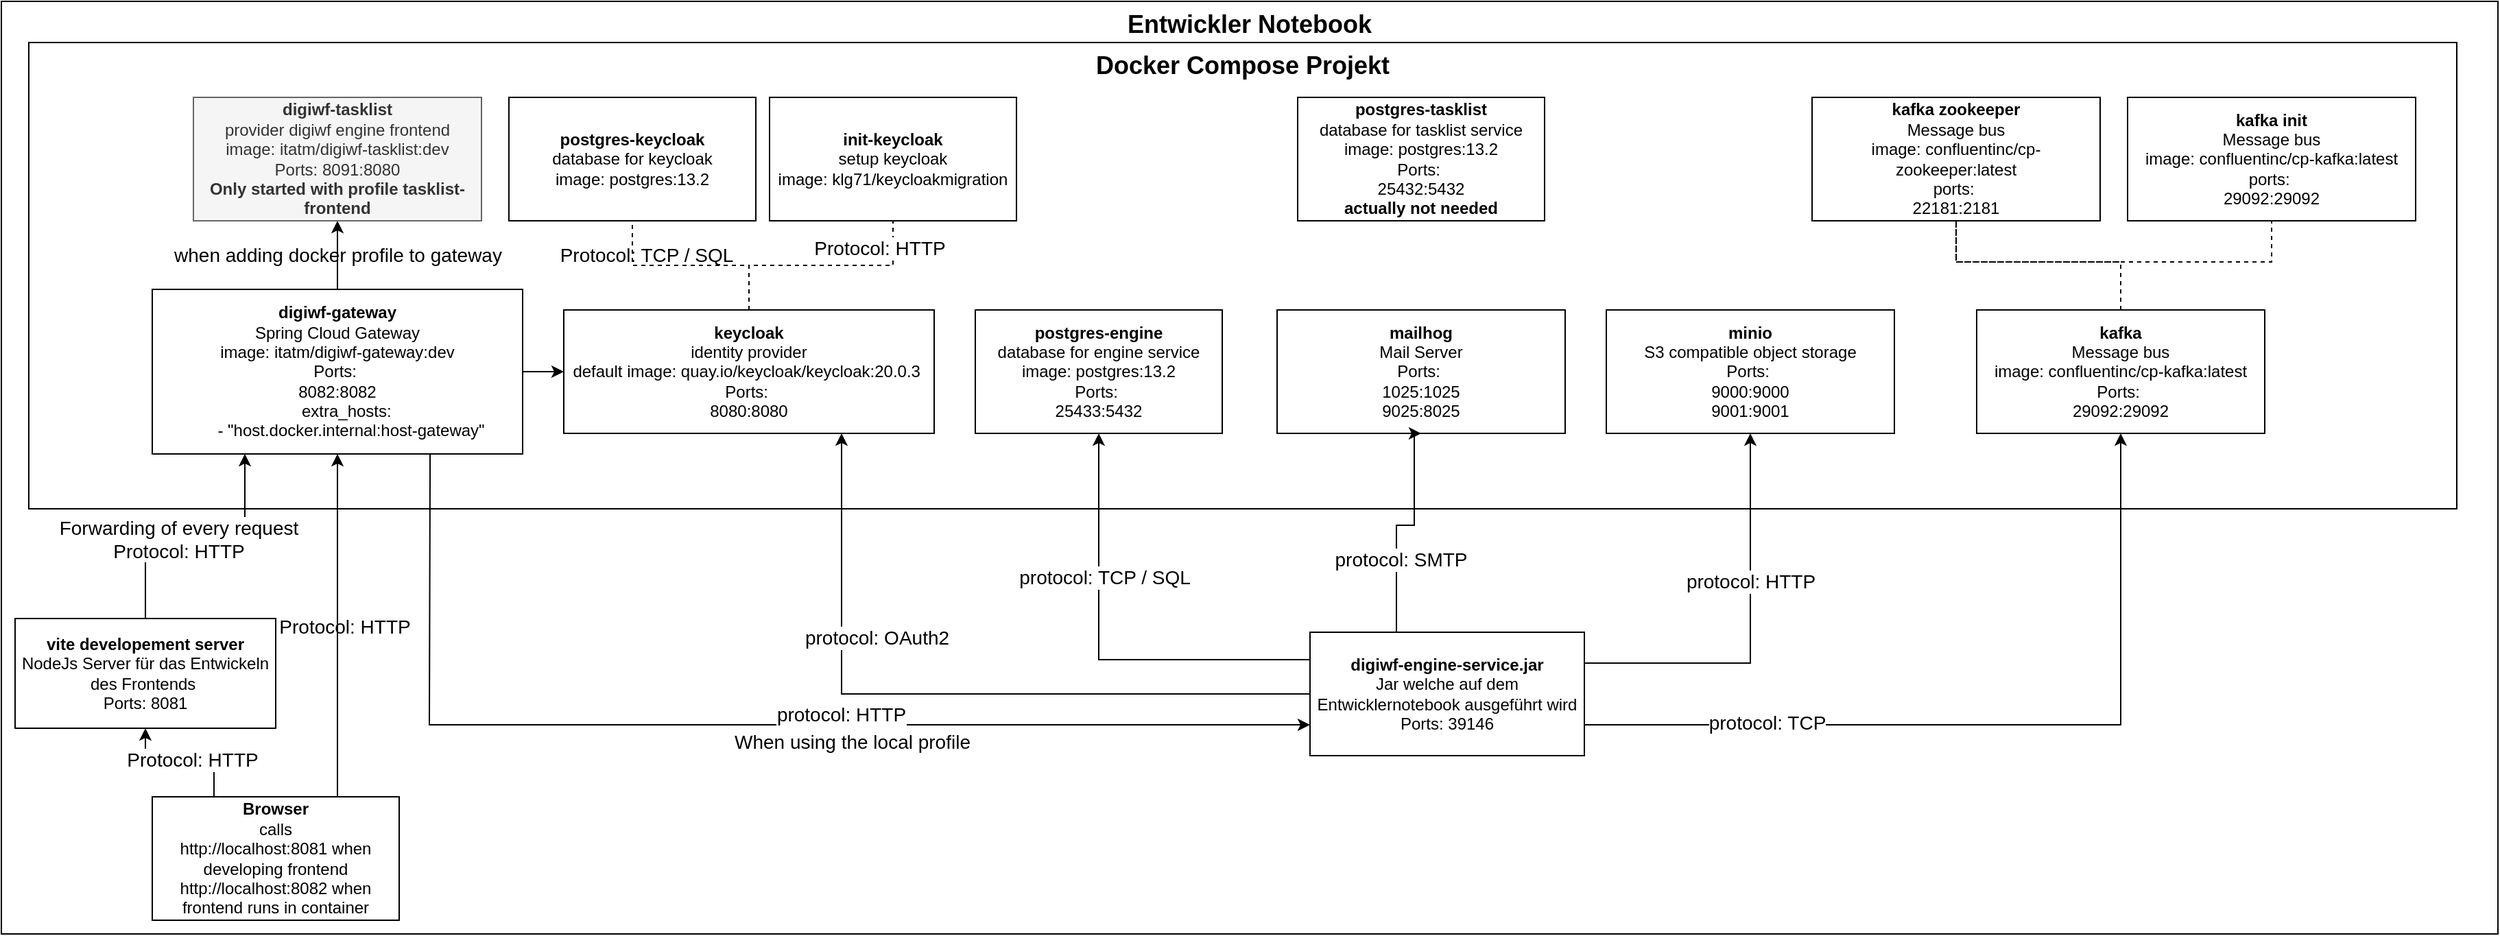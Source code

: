<mxfile version="20.8.16" type="device"><diagram name="Seite-1" id="u9NNCb1FChSwjsIFS-_d"><mxGraphModel dx="2471" dy="965" grid="1" gridSize="10" guides="1" tooltips="1" connect="1" arrows="1" fold="1" page="1" pageScale="1" pageWidth="827" pageHeight="1169" math="0" shadow="0"><root><mxCell id="0"/><mxCell id="1" parent="0"/><mxCell id="O3iAAVkKZXWzSwRqNO1y-24" value="Entwickler Notebook&lt;br&gt;&lt;span style=&quot;font-weight: normal;&quot;&gt;Hostnames: localhost, keycloak&lt;/span&gt;" style="rounded=0;whiteSpace=wrap;html=1;fontSize=18;fontStyle=1;verticalAlign=top;" parent="1" vertex="1"><mxGeometry x="-540" y="100" width="1820" height="680" as="geometry"/></mxCell><mxCell id="O3iAAVkKZXWzSwRqNO1y-16" value="&lt;b&gt;&lt;font style=&quot;font-size: 18px;&quot;&gt;Docker Compose Projekt&lt;/font&gt;&lt;/b&gt;" style="rounded=0;whiteSpace=wrap;html=1;verticalAlign=top;" parent="1" vertex="1"><mxGeometry x="-520" y="130" width="1770" height="340" as="geometry"/></mxCell><mxCell id="4xM61CtjUwfQWaCUwlGI-1" value="&lt;b&gt;mailhog&lt;/b&gt;&lt;br&gt;Mail Server&lt;br&gt;Ports:&amp;nbsp;&lt;br&gt;1025:1025&lt;br&gt;9025:8025" style="rounded=0;whiteSpace=wrap;html=1;" parent="1" vertex="1"><mxGeometry x="390" y="325" width="210" height="90" as="geometry"/></mxCell><mxCell id="4xM61CtjUwfQWaCUwlGI-2" value="&lt;b&gt;minio&lt;/b&gt;&lt;br&gt;S3 compatible object storage&lt;br&gt;Ports:&amp;nbsp;&lt;br&gt;9000:9000&lt;br&gt;9001:9001" style="rounded=0;whiteSpace=wrap;html=1;" parent="1" vertex="1"><mxGeometry x="630" y="325" width="210" height="90" as="geometry"/></mxCell><mxCell id="EQGx6TwM632Cud9_Syy3-17" style="edgeStyle=orthogonalEdgeStyle;rounded=0;orthogonalLoop=1;jettySize=auto;html=1;exitX=0.5;exitY=0;exitDx=0;exitDy=0;entryX=0.5;entryY=1;entryDx=0;entryDy=0;dashed=1;labelBackgroundColor=none;fontSize=14;endArrow=none;endFill=0;" edge="1" parent="1" source="4xM61CtjUwfQWaCUwlGI-3" target="4xM61CtjUwfQWaCUwlGI-4"><mxGeometry relative="1" as="geometry"><Array as="points"><mxPoint x="1005" y="290"/><mxPoint x="885" y="290"/></Array></mxGeometry></mxCell><mxCell id="4xM61CtjUwfQWaCUwlGI-3" value="&lt;b&gt;kafka&lt;/b&gt;&lt;br&gt;Message bus&lt;br&gt;image: confluentinc/cp-kafka:latest&lt;br&gt;Ports:&amp;nbsp;&lt;br&gt;29092:29092" style="rounded=0;whiteSpace=wrap;html=1;" parent="1" vertex="1"><mxGeometry x="900" y="325" width="210" height="90" as="geometry"/></mxCell><mxCell id="O3iAAVkKZXWzSwRqNO1y-35" style="edgeStyle=orthogonalEdgeStyle;rounded=0;orthogonalLoop=1;jettySize=auto;html=1;exitX=0.5;exitY=1;exitDx=0;exitDy=0;entryX=0.5;entryY=1;entryDx=0;entryDy=0;dashed=1;fontSize=18;endArrow=none;endFill=0;" parent="1" source="4xM61CtjUwfQWaCUwlGI-4" target="4xM61CtjUwfQWaCUwlGI-5" edge="1"><mxGeometry relative="1" as="geometry"><Array as="points"><mxPoint x="885" y="290"/><mxPoint x="1115" y="290"/></Array></mxGeometry></mxCell><mxCell id="4xM61CtjUwfQWaCUwlGI-4" value="&lt;b&gt;kafka zookeeper&lt;/b&gt;&lt;br&gt;Message bus&lt;br&gt;image: confluentinc/cp-zookeeper:latest&lt;br&gt;ports:&amp;nbsp;&lt;br&gt;22181:2181" style="rounded=0;whiteSpace=wrap;html=1;" parent="1" vertex="1"><mxGeometry x="780" y="170" width="210" height="90" as="geometry"/></mxCell><mxCell id="4xM61CtjUwfQWaCUwlGI-5" value="&lt;b&gt;kafka init&lt;/b&gt;&lt;br&gt;Message bus&lt;br&gt;image: confluentinc/cp-kafka:latest&lt;br&gt;ports:&amp;nbsp;&lt;br&gt;29092:29092" style="rounded=0;whiteSpace=wrap;html=1;" parent="1" vertex="1"><mxGeometry x="1010" y="170" width="210" height="90" as="geometry"/></mxCell><mxCell id="vrqY4HltIvwX_i7KwMGw-4" value="When using the local profile" style="edgeStyle=orthogonalEdgeStyle;rounded=0;orthogonalLoop=1;jettySize=auto;html=1;exitX=0.75;exitY=1;exitDx=0;exitDy=0;entryX=0;entryY=0.75;entryDx=0;entryDy=0;fontSize=14;" parent="1" source="O3iAAVkKZXWzSwRqNO1y-1" target="O3iAAVkKZXWzSwRqNO1y-18" edge="1"><mxGeometry x="0.204" y="-12" relative="1" as="geometry"><mxPoint as="offset"/><Array as="points"><mxPoint x="-228" y="445"/><mxPoint x="-228" y="628"/><mxPoint x="380" y="628"/></Array></mxGeometry></mxCell><mxCell id="EQGx6TwM632Cud9_Syy3-1" value="&lt;font style=&quot;font-size: 14px;&quot;&gt;protocol: HTTP&lt;/font&gt;" style="edgeLabel;html=1;align=center;verticalAlign=middle;resizable=0;points=[];" vertex="1" connectable="0" parent="vrqY4HltIvwX_i7KwMGw-4"><mxGeometry x="0.35" relative="1" as="geometry"><mxPoint x="-69" y="-8" as="offset"/></mxGeometry></mxCell><mxCell id="EQGx6TwM632Cud9_Syy3-16" value="when adding docker profile to gateway" style="edgeStyle=orthogonalEdgeStyle;rounded=0;orthogonalLoop=1;jettySize=auto;html=1;exitX=0.5;exitY=0;exitDx=0;exitDy=0;entryX=0.5;entryY=1;entryDx=0;entryDy=0;labelBackgroundColor=none;fontSize=14;" edge="1" parent="1" source="O3iAAVkKZXWzSwRqNO1y-1" target="O3iAAVkKZXWzSwRqNO1y-5"><mxGeometry relative="1" as="geometry"/></mxCell><mxCell id="EQGx6TwM632Cud9_Syy3-18" style="edgeStyle=orthogonalEdgeStyle;rounded=0;orthogonalLoop=1;jettySize=auto;html=1;exitX=1;exitY=0.5;exitDx=0;exitDy=0;entryX=0;entryY=0.5;entryDx=0;entryDy=0;labelBackgroundColor=none;fontSize=14;endArrow=classic;endFill=1;" edge="1" parent="1" source="O3iAAVkKZXWzSwRqNO1y-1" target="O3iAAVkKZXWzSwRqNO1y-7"><mxGeometry relative="1" as="geometry"/></mxCell><mxCell id="O3iAAVkKZXWzSwRqNO1y-1" value="&lt;b&gt;digiwf-gateway&lt;/b&gt;&lt;br&gt;Spring Cloud Gateway&lt;br&gt;image:&amp;nbsp;itatm/digiwf-gateway:dev&lt;br&gt;Ports:&amp;nbsp;&lt;br&gt;8082:8082&lt;br&gt;&lt;div&gt;&amp;nbsp; &amp;nbsp; extra_hosts:&lt;/div&gt;&lt;div&gt;&amp;nbsp; &amp;nbsp; &amp;nbsp; - &quot;host.docker.internal:host-gateway&quot;&lt;/div&gt;" style="rounded=0;whiteSpace=wrap;html=1;" parent="1" vertex="1"><mxGeometry x="-430" y="310" width="270" height="120" as="geometry"/></mxCell><mxCell id="O3iAAVkKZXWzSwRqNO1y-5" value="&lt;b&gt;digiwf-tasklist&lt;/b&gt;&lt;br&gt;provider digiwf engine frontend&lt;br&gt;image:&amp;nbsp;itatm/digiwf-tasklist:dev&lt;br&gt;Ports:&amp;nbsp;8091&lt;span style=&quot;background-color: initial;&quot;&gt;:8080&lt;/span&gt;&lt;br&gt;&lt;b&gt;Only started with profile tasklist-frontend&lt;/b&gt;" style="rounded=0;whiteSpace=wrap;html=1;fillColor=#f5f5f5;fontColor=#333333;strokeColor=#666666;" parent="1" vertex="1"><mxGeometry x="-400" y="170" width="210" height="90" as="geometry"/></mxCell><mxCell id="O3iAAVkKZXWzSwRqNO1y-10" style="edgeStyle=orthogonalEdgeStyle;rounded=0;orthogonalLoop=1;jettySize=auto;html=1;exitX=0.5;exitY=0;exitDx=0;exitDy=0;entryX=0.5;entryY=1;entryDx=0;entryDy=0;dashed=1;endArrow=none;endFill=0;" parent="1" source="O3iAAVkKZXWzSwRqNO1y-7" target="O3iAAVkKZXWzSwRqNO1y-9" edge="1"><mxGeometry relative="1" as="geometry"/></mxCell><mxCell id="EQGx6TwM632Cud9_Syy3-4" value="Protocol: HTTP" style="edgeLabel;html=1;align=center;verticalAlign=middle;resizable=0;points=[];fontSize=14;" vertex="1" connectable="0" parent="O3iAAVkKZXWzSwRqNO1y-10"><mxGeometry x="0.66" y="1" relative="1" as="geometry"><mxPoint x="-9" y="-9" as="offset"/></mxGeometry></mxCell><mxCell id="O3iAAVkKZXWzSwRqNO1y-12" value="&#10;&lt;span style=&quot;color: rgb(0, 0, 0); font-family: Helvetica; font-size: 14px; font-style: normal; font-variant-ligatures: normal; font-variant-caps: normal; font-weight: 400; letter-spacing: normal; orphans: 2; text-align: center; text-indent: 0px; text-transform: none; widows: 2; word-spacing: 0px; -webkit-text-stroke-width: 0px; text-decoration-thickness: initial; text-decoration-style: initial; text-decoration-color: initial; float: none; display: inline !important;&quot;&gt;Protocol: TCP / SQL&lt;/span&gt;&#10;&#10;" style="edgeStyle=orthogonalEdgeStyle;rounded=0;orthogonalLoop=1;jettySize=auto;html=1;exitX=0.5;exitY=0;exitDx=0;exitDy=0;entryX=0.5;entryY=1;entryDx=0;entryDy=0;dashed=1;endArrow=none;endFill=0;labelBackgroundColor=none;" parent="1" source="O3iAAVkKZXWzSwRqNO1y-7" target="O3iAAVkKZXWzSwRqNO1y-11" edge="1"><mxGeometry x="0.434" y="-2" relative="1" as="geometry"><mxPoint as="offset"/></mxGeometry></mxCell><mxCell id="O3iAAVkKZXWzSwRqNO1y-7" value="&lt;b&gt;keycloak&lt;/b&gt;&lt;br&gt;identity provider&lt;br&gt;default image:&amp;nbsp;quay.io/keycloak/keycloak:20.0.3&amp;nbsp;&lt;br&gt;Ports:&amp;nbsp;&lt;br&gt;8080:8080" style="rounded=0;whiteSpace=wrap;html=1;" parent="1" vertex="1"><mxGeometry x="-130" y="325" width="270" height="90" as="geometry"/></mxCell><mxCell id="O3iAAVkKZXWzSwRqNO1y-9" value="&lt;b&gt;init-keycloak&lt;/b&gt;&lt;br&gt;setup keycloak&lt;br&gt;image:&amp;nbsp;klg71/keycloakmigration" style="rounded=0;whiteSpace=wrap;html=1;" parent="1" vertex="1"><mxGeometry x="20" y="170" width="180" height="90" as="geometry"/></mxCell><mxCell id="O3iAAVkKZXWzSwRqNO1y-11" value="&lt;b&gt;postgres-keycloak&lt;/b&gt;&lt;br&gt;database for keycloak&lt;br&gt;image:&amp;nbsp;postgres:13.2" style="rounded=0;whiteSpace=wrap;html=1;" parent="1" vertex="1"><mxGeometry x="-170" y="170" width="180" height="90" as="geometry"/></mxCell><mxCell id="O3iAAVkKZXWzSwRqNO1y-13" value="&lt;b&gt;postgres-engine&lt;br&gt;&lt;/b&gt;database for engine service&lt;br&gt;image:&amp;nbsp;postgres:13.2&lt;br&gt;Ports:&amp;nbsp;&lt;br style=&quot;border-color: var(--border-color);&quot;&gt;25433:5432" style="rounded=0;whiteSpace=wrap;html=1;" parent="1" vertex="1"><mxGeometry x="170" y="325" width="180" height="90" as="geometry"/></mxCell><mxCell id="O3iAAVkKZXWzSwRqNO1y-14" value="&lt;b&gt;postgres-tasklist&lt;br&gt;&lt;/b&gt;database for tasklist service&lt;br&gt;image:&amp;nbsp;postgres:13.2&lt;br&gt;Ports:&amp;nbsp;&lt;br style=&quot;border-color: var(--border-color);&quot;&gt;25432:5432&lt;br&gt;&lt;b&gt;actually not needed&lt;/b&gt;" style="rounded=0;whiteSpace=wrap;html=1;" parent="1" vertex="1"><mxGeometry x="405" y="170" width="180" height="90" as="geometry"/></mxCell><mxCell id="O3iAAVkKZXWzSwRqNO1y-19" style="edgeStyle=orthogonalEdgeStyle;rounded=0;orthogonalLoop=1;jettySize=auto;html=1;exitX=0;exitY=0.25;exitDx=0;exitDy=0;entryX=0.5;entryY=1;entryDx=0;entryDy=0;fontSize=14;endArrow=classic;endFill=1;" parent="1" source="O3iAAVkKZXWzSwRqNO1y-18" target="O3iAAVkKZXWzSwRqNO1y-13" edge="1"><mxGeometry relative="1" as="geometry"><Array as="points"><mxPoint x="260" y="580"/></Array></mxGeometry></mxCell><mxCell id="O3iAAVkKZXWzSwRqNO1y-20" value="protocol: TCP / SQL" style="edgeLabel;html=1;align=center;verticalAlign=middle;resizable=0;points=[];fontSize=14;" parent="O3iAAVkKZXWzSwRqNO1y-19" vertex="1" connectable="0"><mxGeometry x="-0.244" y="1" relative="1" as="geometry"><mxPoint x="-31" y="-61" as="offset"/></mxGeometry></mxCell><mxCell id="EQGx6TwM632Cud9_Syy3-5" style="edgeStyle=orthogonalEdgeStyle;rounded=0;orthogonalLoop=1;jettySize=auto;html=1;exitX=1;exitY=0.75;exitDx=0;exitDy=0;entryX=0.5;entryY=1;entryDx=0;entryDy=0;labelBackgroundColor=none;fontSize=14;" edge="1" parent="1" source="O3iAAVkKZXWzSwRqNO1y-18" target="4xM61CtjUwfQWaCUwlGI-3"><mxGeometry relative="1" as="geometry"/></mxCell><mxCell id="EQGx6TwM632Cud9_Syy3-20" value="protocol: TCP" style="edgeLabel;html=1;align=center;verticalAlign=middle;resizable=0;points=[];fontSize=14;" vertex="1" connectable="0" parent="EQGx6TwM632Cud9_Syy3-5"><mxGeometry x="-0.559" y="2" relative="1" as="geometry"><mxPoint as="offset"/></mxGeometry></mxCell><mxCell id="EQGx6TwM632Cud9_Syy3-7" style="edgeStyle=orthogonalEdgeStyle;rounded=0;orthogonalLoop=1;jettySize=auto;html=1;exitX=0.25;exitY=0;exitDx=0;exitDy=0;entryX=0.5;entryY=1;entryDx=0;entryDy=0;labelBackgroundColor=none;fontSize=14;" edge="1" parent="1" source="O3iAAVkKZXWzSwRqNO1y-18" target="4xM61CtjUwfQWaCUwlGI-1"><mxGeometry relative="1" as="geometry"><Array as="points"><mxPoint x="477" y="482"/><mxPoint x="490" y="482"/><mxPoint x="490" y="415"/></Array></mxGeometry></mxCell><mxCell id="EQGx6TwM632Cud9_Syy3-10" value="protocol: SMTP" style="edgeLabel;html=1;align=center;verticalAlign=middle;resizable=0;points=[];fontSize=14;" vertex="1" connectable="0" parent="EQGx6TwM632Cud9_Syy3-7"><mxGeometry x="0.41" y="3" relative="1" as="geometry"><mxPoint x="-7" y="45" as="offset"/></mxGeometry></mxCell><mxCell id="EQGx6TwM632Cud9_Syy3-8" style="edgeStyle=orthogonalEdgeStyle;rounded=0;orthogonalLoop=1;jettySize=auto;html=1;exitX=1;exitY=0.25;exitDx=0;exitDy=0;entryX=0.5;entryY=1;entryDx=0;entryDy=0;labelBackgroundColor=none;fontSize=14;" edge="1" parent="1" source="O3iAAVkKZXWzSwRqNO1y-18" target="4xM61CtjUwfQWaCUwlGI-2"><mxGeometry relative="1" as="geometry"/></mxCell><mxCell id="EQGx6TwM632Cud9_Syy3-11" value="protocol: HTTP" style="edgeLabel;html=1;align=center;verticalAlign=middle;resizable=0;points=[];fontSize=14;" vertex="1" connectable="0" parent="EQGx6TwM632Cud9_Syy3-8"><mxGeometry x="0.343" relative="1" as="geometry"><mxPoint y="13" as="offset"/></mxGeometry></mxCell><mxCell id="EQGx6TwM632Cud9_Syy3-13" style="edgeStyle=orthogonalEdgeStyle;rounded=0;orthogonalLoop=1;jettySize=auto;html=1;exitX=0;exitY=0.5;exitDx=0;exitDy=0;entryX=0.75;entryY=1;entryDx=0;entryDy=0;labelBackgroundColor=none;fontSize=14;" edge="1" parent="1" source="O3iAAVkKZXWzSwRqNO1y-18" target="O3iAAVkKZXWzSwRqNO1y-7"><mxGeometry relative="1" as="geometry"/></mxCell><mxCell id="EQGx6TwM632Cud9_Syy3-14" value="protocol: OAuth2" style="edgeLabel;html=1;align=center;verticalAlign=middle;resizable=0;points=[];fontSize=14;" vertex="1" connectable="0" parent="EQGx6TwM632Cud9_Syy3-13"><mxGeometry x="0.19" y="1" relative="1" as="geometry"><mxPoint y="-42" as="offset"/></mxGeometry></mxCell><mxCell id="O3iAAVkKZXWzSwRqNO1y-18" value="&lt;b&gt;digiwf-engine-service.jar&lt;/b&gt;&lt;br&gt;Jar welche auf dem Entwicklernotebook ausgeführt wird&lt;br&gt;Ports:&amp;nbsp;39146" style="rounded=0;whiteSpace=wrap;html=1;" parent="1" vertex="1"><mxGeometry x="414" y="560" width="200" height="90" as="geometry"/></mxCell><mxCell id="O3iAAVkKZXWzSwRqNO1y-23" value="Forwarding of every request&lt;br&gt;Protocol: HTTP" style="edgeStyle=orthogonalEdgeStyle;rounded=0;orthogonalLoop=1;jettySize=auto;html=1;entryX=0.25;entryY=1;entryDx=0;entryDy=0;fontSize=14;endArrow=classic;endFill=1;" parent="1" source="O3iAAVkKZXWzSwRqNO1y-21" target="O3iAAVkKZXWzSwRqNO1y-1" edge="1"><mxGeometry x="-0.127" y="-2" relative="1" as="geometry"><mxPoint as="offset"/></mxGeometry></mxCell><mxCell id="O3iAAVkKZXWzSwRqNO1y-21" value="&lt;b&gt;vite developement server&lt;/b&gt;&lt;br&gt;NodeJs Server für das Entwickeln des Frontends&amp;nbsp;&lt;br&gt;Ports:&amp;nbsp;8081" style="rounded=0;whiteSpace=wrap;html=1;" parent="1" vertex="1"><mxGeometry x="-530" y="550" width="190" height="80" as="geometry"/></mxCell><mxCell id="vrqY4HltIvwX_i7KwMGw-3" style="edgeStyle=orthogonalEdgeStyle;rounded=0;orthogonalLoop=1;jettySize=auto;html=1;exitX=0.25;exitY=0;exitDx=0;exitDy=0;entryX=0.5;entryY=1;entryDx=0;entryDy=0;" parent="1" source="vrqY4HltIvwX_i7KwMGw-1" target="O3iAAVkKZXWzSwRqNO1y-21" edge="1"><mxGeometry relative="1" as="geometry"/></mxCell><mxCell id="EQGx6TwM632Cud9_Syy3-2" value="Protocol: HTTP" style="edgeLabel;html=1;align=center;verticalAlign=middle;resizable=0;points=[];fontSize=14;" vertex="1" connectable="0" parent="vrqY4HltIvwX_i7KwMGw-3"><mxGeometry x="-0.177" y="-2" relative="1" as="geometry"><mxPoint as="offset"/></mxGeometry></mxCell><mxCell id="0xsuNkGL1qqxEmoTCszb-1" value="&#10;&lt;span style=&quot;color: rgb(0, 0, 0); font-family: Helvetica; font-size: 14px; font-style: normal; font-variant-ligatures: normal; font-variant-caps: normal; font-weight: 400; letter-spacing: normal; orphans: 2; text-align: center; text-indent: 0px; text-transform: none; widows: 2; word-spacing: 0px; -webkit-text-stroke-width: 0px; text-decoration-thickness: initial; text-decoration-style: initial; text-decoration-color: initial; float: none; display: inline !important;&quot;&gt;Protocol: HTTP&lt;/span&gt;&#10;&#10;" style="edgeStyle=orthogonalEdgeStyle;rounded=0;orthogonalLoop=1;jettySize=auto;html=1;exitX=0.75;exitY=0;exitDx=0;exitDy=0;entryX=0.5;entryY=1;entryDx=0;entryDy=0;fontSize=14;labelBackgroundColor=none;" parent="1" source="vrqY4HltIvwX_i7KwMGw-1" target="O3iAAVkKZXWzSwRqNO1y-1" edge="1"><mxGeometry x="-0.064" y="-5" relative="1" as="geometry"><mxPoint y="1" as="offset"/></mxGeometry></mxCell><mxCell id="vrqY4HltIvwX_i7KwMGw-1" value="&lt;b&gt;Browser &lt;/b&gt;&lt;br&gt;calls&lt;br&gt;http://localhost:8081 when developing frontend&lt;br&gt;http://localhost:8082 when frontend runs in container" style="rounded=0;whiteSpace=wrap;html=1;" parent="1" vertex="1"><mxGeometry x="-430" y="680" width="180" height="90" as="geometry"/></mxCell></root></mxGraphModel></diagram></mxfile>